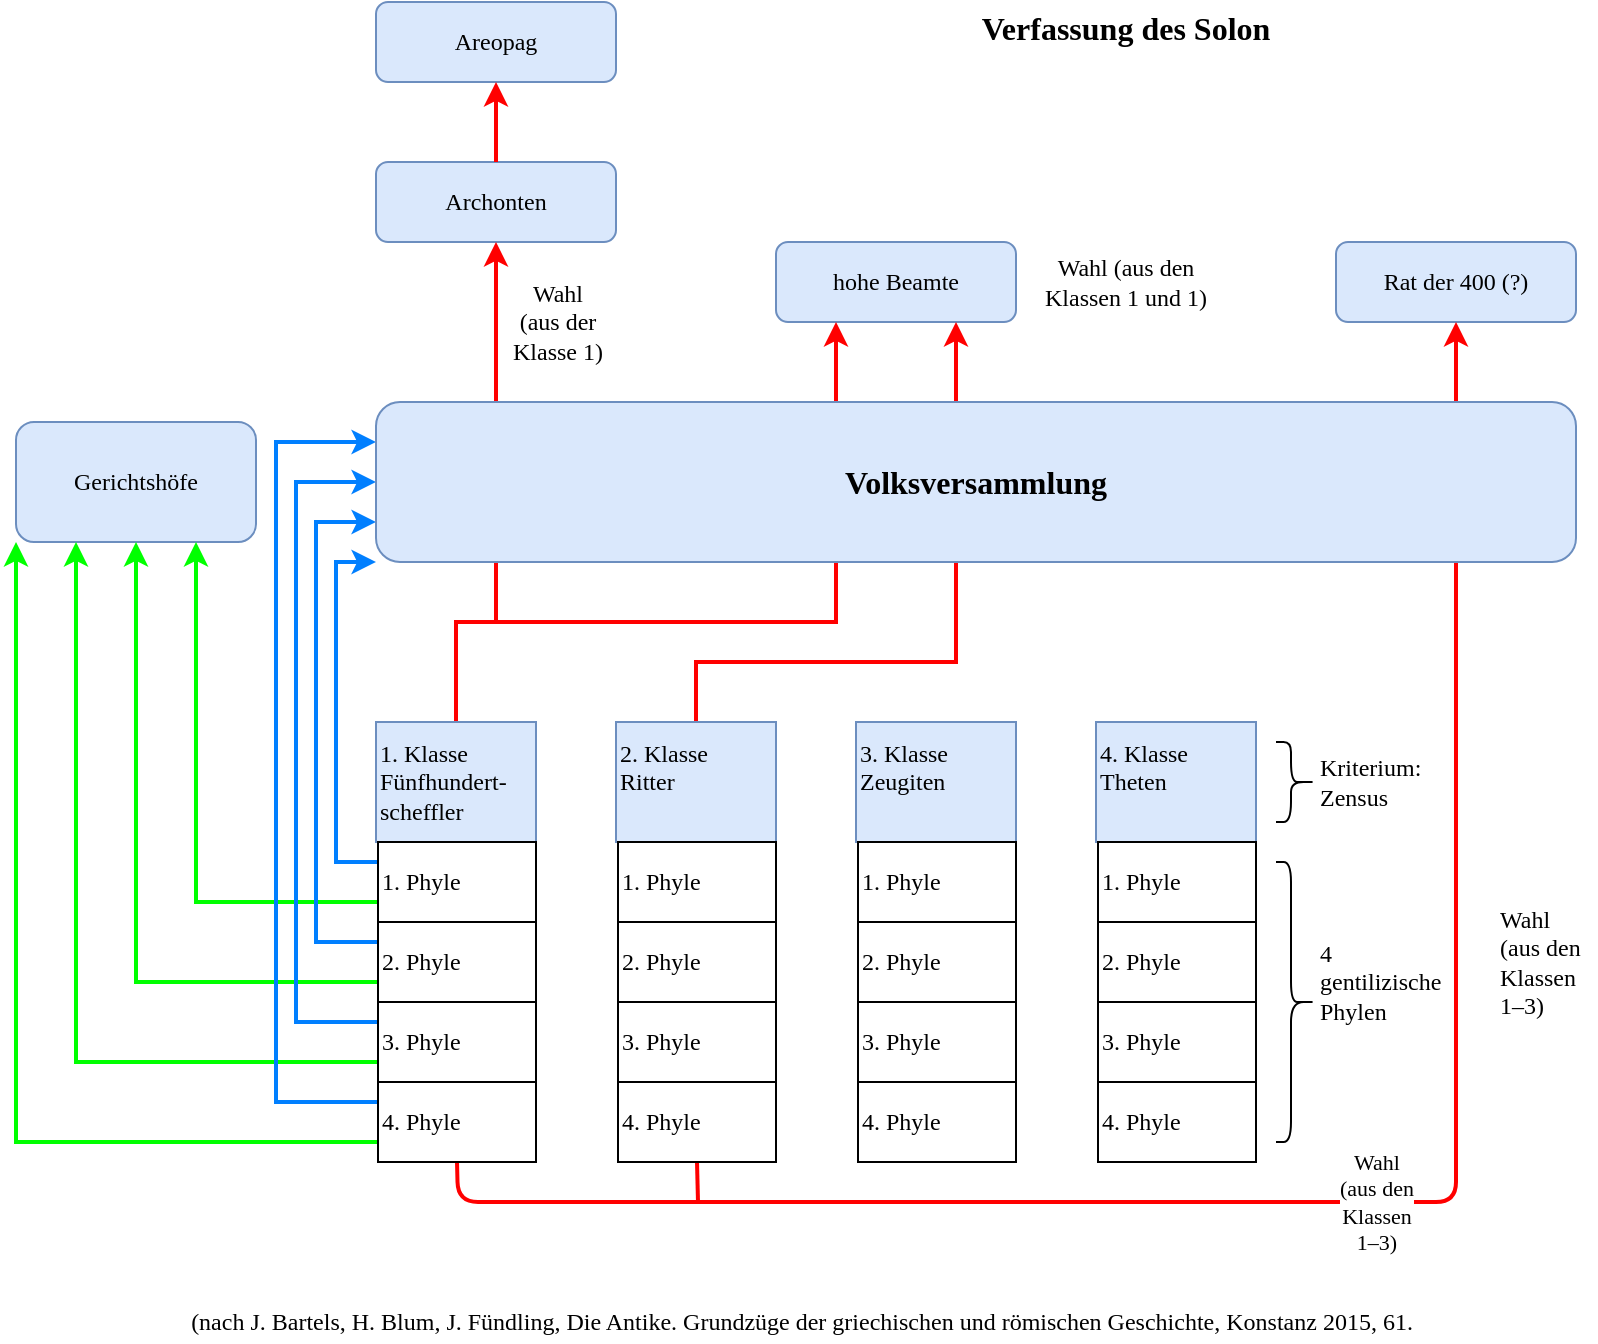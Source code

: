 <mxfile version="12.5.5" type="github">
  <diagram id="fYNWbl5dEz6fdRQuFGcw" name="Page-1">
    <mxGraphModel dx="1310" dy="723" grid="1" gridSize="10" guides="1" tooltips="1" connect="1" arrows="1" fold="1" page="1" pageScale="1" pageWidth="827" pageHeight="1169" math="0" shadow="0" extFonts="cardo^https://fonts.googleapis.com/css?family=cardo">
      <root>
        <mxCell id="0"/>
        <mxCell id="1" parent="0"/>
        <mxCell id="aebSaCIA7CeMU3WzUP2l-11" value="Gerichtshöfe" style="rounded=1;whiteSpace=wrap;html=1;fontFamily=cardo;fillColor=#dae8fc;strokeColor=#6c8ebf;" vertex="1" parent="1">
          <mxGeometry x="20" y="250" width="120" height="60" as="geometry"/>
        </mxCell>
        <mxCell id="aebSaCIA7CeMU3WzUP2l-12" value="Archonten" style="rounded=1;whiteSpace=wrap;html=1;fontFamily=cardo;fillColor=#dae8fc;strokeColor=#6c8ebf;" vertex="1" parent="1">
          <mxGeometry x="200" y="120" width="120" height="40" as="geometry"/>
        </mxCell>
        <mxCell id="aebSaCIA7CeMU3WzUP2l-13" value="Areopag" style="rounded=1;whiteSpace=wrap;html=1;fontFamily=cardo;fillColor=#dae8fc;strokeColor=#6c8ebf;" vertex="1" parent="1">
          <mxGeometry x="200" y="40" width="120" height="40" as="geometry"/>
        </mxCell>
        <mxCell id="aebSaCIA7CeMU3WzUP2l-14" value="" style="endArrow=classic;html=1;fontFamily=cardo;entryX=0.5;entryY=1;entryDx=0;entryDy=0;exitX=0.5;exitY=0;exitDx=0;exitDy=0;strokeWidth=2;strokeColor=#FF0000;" edge="1" parent="1" source="aebSaCIA7CeMU3WzUP2l-12" target="aebSaCIA7CeMU3WzUP2l-13">
          <mxGeometry width="50" height="50" relative="1" as="geometry">
            <mxPoint x="200" y="170" as="sourcePoint"/>
            <mxPoint x="250" y="120" as="targetPoint"/>
          </mxGeometry>
        </mxCell>
        <mxCell id="aebSaCIA7CeMU3WzUP2l-18" value="&lt;div&gt;Wahl&lt;/div&gt;&lt;div&gt;(aus der&lt;/div&gt;&lt;div&gt;Klasse 1)&lt;br&gt;&lt;/div&gt;" style="endArrow=classic;html=1;fontFamily=cardo;entryX=0.5;entryY=1;entryDx=0;entryDy=0;exitX=0.5;exitY=0;exitDx=0;exitDy=0;strokeColor=#FF0000;strokeWidth=2;rounded=0;" edge="1" parent="1" source="aebSaCIA7CeMU3WzUP2l-31" target="aebSaCIA7CeMU3WzUP2l-12">
          <mxGeometry width="50" height="50" relative="1" as="geometry">
            <mxPoint x="260" y="230" as="sourcePoint"/>
            <mxPoint x="240" y="200" as="targetPoint"/>
            <Array as="points">
              <mxPoint x="240" y="350"/>
              <mxPoint x="260" y="350"/>
            </Array>
          </mxGeometry>
        </mxCell>
        <mxCell id="aebSaCIA7CeMU3WzUP2l-20" value="&lt;div&gt;Wahl&lt;/div&gt;&lt;div&gt;(aus der Klasse 1)&lt;br&gt;&lt;/div&gt;" style="text;html=1;strokeColor=none;fillColor=none;align=center;verticalAlign=middle;whiteSpace=wrap;rounded=0;fontFamily=cardo;" vertex="1" parent="1">
          <mxGeometry x="261" y="190" width="60" height="20" as="geometry"/>
        </mxCell>
        <mxCell id="aebSaCIA7CeMU3WzUP2l-23" value="hohe Beamte" style="rounded=1;whiteSpace=wrap;html=1;fontFamily=cardo;fillColor=#dae8fc;strokeColor=#6c8ebf;" vertex="1" parent="1">
          <mxGeometry x="400" y="160" width="120" height="40" as="geometry"/>
        </mxCell>
        <mxCell id="aebSaCIA7CeMU3WzUP2l-24" value="&lt;div&gt;Wahl (aus den &lt;br&gt;&lt;/div&gt;&lt;div&gt;Klassen 1 und 1)&lt;br&gt;&lt;/div&gt;" style="text;html=1;strokeColor=none;fillColor=none;align=center;verticalAlign=middle;whiteSpace=wrap;rounded=0;fontFamily=cardo;" vertex="1" parent="1">
          <mxGeometry x="530" y="170" width="90" height="20" as="geometry"/>
        </mxCell>
        <mxCell id="aebSaCIA7CeMU3WzUP2l-25" value="Rat der 400 (?)" style="rounded=1;whiteSpace=wrap;html=1;fontFamily=cardo;fillColor=#dae8fc;strokeColor=#6c8ebf;" vertex="1" parent="1">
          <mxGeometry x="680" y="160" width="120" height="40" as="geometry"/>
        </mxCell>
        <mxCell id="aebSaCIA7CeMU3WzUP2l-66" style="edgeStyle=orthogonalEdgeStyle;rounded=0;orthogonalLoop=1;jettySize=auto;html=1;exitX=0.5;exitY=0;exitDx=0;exitDy=0;entryX=0.25;entryY=1;entryDx=0;entryDy=0;strokeColor=#FF0000;strokeWidth=2;fontFamily=cardo;" edge="1" parent="1" source="aebSaCIA7CeMU3WzUP2l-31" target="aebSaCIA7CeMU3WzUP2l-23">
          <mxGeometry relative="1" as="geometry">
            <Array as="points">
              <mxPoint x="240" y="350"/>
              <mxPoint x="430" y="350"/>
            </Array>
          </mxGeometry>
        </mxCell>
        <mxCell id="aebSaCIA7CeMU3WzUP2l-70" style="edgeStyle=orthogonalEdgeStyle;rounded=0;orthogonalLoop=1;jettySize=auto;html=1;exitX=0;exitY=0.75;exitDx=0;exitDy=0;entryX=0.75;entryY=1;entryDx=0;entryDy=0;strokeColor=#00FF00;strokeWidth=2;fontFamily=cardo;" edge="1" parent="1" source="aebSaCIA7CeMU3WzUP2l-32" target="aebSaCIA7CeMU3WzUP2l-11">
          <mxGeometry relative="1" as="geometry"/>
        </mxCell>
        <mxCell id="aebSaCIA7CeMU3WzUP2l-71" style="edgeStyle=orthogonalEdgeStyle;rounded=0;orthogonalLoop=1;jettySize=auto;html=1;exitX=0;exitY=0.25;exitDx=0;exitDy=0;entryX=0;entryY=1;entryDx=0;entryDy=0;strokeColor=#007FFF;strokeWidth=2;fontFamily=cardo;" edge="1" parent="1" source="aebSaCIA7CeMU3WzUP2l-32" target="aebSaCIA7CeMU3WzUP2l-10">
          <mxGeometry relative="1" as="geometry">
            <Array as="points">
              <mxPoint x="180" y="470"/>
              <mxPoint x="180" y="320"/>
            </Array>
          </mxGeometry>
        </mxCell>
        <mxCell id="aebSaCIA7CeMU3WzUP2l-69" style="edgeStyle=orthogonalEdgeStyle;rounded=0;orthogonalLoop=1;jettySize=auto;html=1;exitX=0;exitY=0.75;exitDx=0;exitDy=0;entryX=0.5;entryY=1;entryDx=0;entryDy=0;strokeColor=#00FF00;strokeWidth=2;fontFamily=cardo;" edge="1" parent="1" source="aebSaCIA7CeMU3WzUP2l-33" target="aebSaCIA7CeMU3WzUP2l-11">
          <mxGeometry relative="1" as="geometry"/>
        </mxCell>
        <mxCell id="aebSaCIA7CeMU3WzUP2l-72" style="edgeStyle=orthogonalEdgeStyle;rounded=0;orthogonalLoop=1;jettySize=auto;html=1;exitX=0;exitY=0.25;exitDx=0;exitDy=0;entryX=0;entryY=0.75;entryDx=0;entryDy=0;strokeColor=#007FFF;strokeWidth=2;fontFamily=cardo;" edge="1" parent="1" source="aebSaCIA7CeMU3WzUP2l-33" target="aebSaCIA7CeMU3WzUP2l-10">
          <mxGeometry relative="1" as="geometry">
            <Array as="points">
              <mxPoint x="170" y="510"/>
              <mxPoint x="170" y="300"/>
            </Array>
          </mxGeometry>
        </mxCell>
        <mxCell id="aebSaCIA7CeMU3WzUP2l-68" style="edgeStyle=orthogonalEdgeStyle;rounded=0;orthogonalLoop=1;jettySize=auto;html=1;exitX=0;exitY=0.75;exitDx=0;exitDy=0;entryX=0.25;entryY=1;entryDx=0;entryDy=0;strokeColor=#00FF00;strokeWidth=2;fontFamily=cardo;" edge="1" parent="1" source="aebSaCIA7CeMU3WzUP2l-34" target="aebSaCIA7CeMU3WzUP2l-11">
          <mxGeometry relative="1" as="geometry"/>
        </mxCell>
        <mxCell id="aebSaCIA7CeMU3WzUP2l-73" style="edgeStyle=orthogonalEdgeStyle;rounded=0;orthogonalLoop=1;jettySize=auto;html=1;exitX=0;exitY=0.25;exitDx=0;exitDy=0;entryX=0;entryY=0.5;entryDx=0;entryDy=0;strokeColor=#007FFF;strokeWidth=2;fontFamily=cardo;" edge="1" parent="1" source="aebSaCIA7CeMU3WzUP2l-34" target="aebSaCIA7CeMU3WzUP2l-10">
          <mxGeometry relative="1" as="geometry">
            <Array as="points">
              <mxPoint x="160" y="550"/>
              <mxPoint x="160" y="280"/>
            </Array>
          </mxGeometry>
        </mxCell>
        <mxCell id="aebSaCIA7CeMU3WzUP2l-67" style="edgeStyle=orthogonalEdgeStyle;rounded=0;orthogonalLoop=1;jettySize=auto;html=1;exitX=0;exitY=0.75;exitDx=0;exitDy=0;entryX=0;entryY=1;entryDx=0;entryDy=0;strokeColor=#00FF00;strokeWidth=2;fontFamily=cardo;" edge="1" parent="1" source="aebSaCIA7CeMU3WzUP2l-35" target="aebSaCIA7CeMU3WzUP2l-11">
          <mxGeometry relative="1" as="geometry"/>
        </mxCell>
        <mxCell id="aebSaCIA7CeMU3WzUP2l-74" style="edgeStyle=orthogonalEdgeStyle;rounded=0;orthogonalLoop=1;jettySize=auto;html=1;exitX=0;exitY=0.25;exitDx=0;exitDy=0;entryX=0;entryY=0.25;entryDx=0;entryDy=0;strokeColor=#007FFF;strokeWidth=2;fontFamily=cardo;" edge="1" parent="1" source="aebSaCIA7CeMU3WzUP2l-35" target="aebSaCIA7CeMU3WzUP2l-10">
          <mxGeometry relative="1" as="geometry">
            <Array as="points">
              <mxPoint x="150" y="590"/>
              <mxPoint x="150" y="260"/>
            </Array>
          </mxGeometry>
        </mxCell>
        <mxCell id="aebSaCIA7CeMU3WzUP2l-65" style="edgeStyle=orthogonalEdgeStyle;rounded=0;orthogonalLoop=1;jettySize=auto;html=1;exitX=0.5;exitY=0;exitDx=0;exitDy=0;entryX=0.75;entryY=1;entryDx=0;entryDy=0;strokeColor=#FF0000;strokeWidth=2;fontFamily=cardo;" edge="1" parent="1" source="aebSaCIA7CeMU3WzUP2l-36" target="aebSaCIA7CeMU3WzUP2l-23">
          <mxGeometry relative="1" as="geometry">
            <Array as="points">
              <mxPoint x="360" y="370"/>
              <mxPoint x="490" y="370"/>
            </Array>
          </mxGeometry>
        </mxCell>
        <mxCell id="aebSaCIA7CeMU3WzUP2l-51" value="&lt;div&gt;Wahl&lt;/div&gt;&lt;div&gt;(aus den &lt;br&gt;&lt;/div&gt;&lt;div&gt;Klassen&lt;/div&gt;&lt;div&gt;1–3)&lt;br&gt;&lt;/div&gt;" style="endArrow=classic;html=1;fontFamily=cardo;exitX=0.5;exitY=1;exitDx=0;exitDy=0;entryX=0.5;entryY=1;entryDx=0;entryDy=0;strokeColor=#FF0000;strokeWidth=2;" edge="1" parent="1" source="aebSaCIA7CeMU3WzUP2l-35" target="aebSaCIA7CeMU3WzUP2l-25">
          <mxGeometry width="50" height="50" relative="1" as="geometry">
            <mxPoint x="40" y="690" as="sourcePoint"/>
            <mxPoint x="90" y="640" as="targetPoint"/>
            <Array as="points">
              <mxPoint x="241" y="640"/>
              <mxPoint x="740" y="640"/>
            </Array>
          </mxGeometry>
        </mxCell>
        <mxCell id="aebSaCIA7CeMU3WzUP2l-53" value="" style="endArrow=none;html=1;fontFamily=cardo;entryX=0.5;entryY=1;entryDx=0;entryDy=0;strokeWidth=2;strokeColor=#FF0000;" edge="1" parent="1" target="aebSaCIA7CeMU3WzUP2l-40">
          <mxGeometry width="50" height="50" relative="1" as="geometry">
            <mxPoint x="361" y="640" as="sourcePoint"/>
            <mxPoint x="150" y="670" as="targetPoint"/>
          </mxGeometry>
        </mxCell>
        <mxCell id="aebSaCIA7CeMU3WzUP2l-54" value="" style="shape=curlyBracket;whiteSpace=wrap;html=1;rounded=1;fontFamily=cardo;size=0.625;rotation=-180;" vertex="1" parent="1">
          <mxGeometry x="650" y="470" width="20" height="140" as="geometry"/>
        </mxCell>
        <mxCell id="aebSaCIA7CeMU3WzUP2l-55" value="&lt;div align=&quot;left&quot;&gt;4&lt;/div&gt;&lt;div align=&quot;left&quot;&gt;gentilizische Phylen&lt;br&gt;&lt;/div&gt;" style="text;html=1;strokeColor=none;fillColor=none;align=left;verticalAlign=middle;whiteSpace=wrap;rounded=0;fontFamily=cardo;" vertex="1" parent="1">
          <mxGeometry x="670" y="490" width="40" height="80" as="geometry"/>
        </mxCell>
        <mxCell id="aebSaCIA7CeMU3WzUP2l-56" value="" style="shape=curlyBracket;whiteSpace=wrap;html=1;rounded=1;fontFamily=cardo;size=0.625;rotation=-180;" vertex="1" parent="1">
          <mxGeometry x="650" y="410" width="20" height="40" as="geometry"/>
        </mxCell>
        <mxCell id="aebSaCIA7CeMU3WzUP2l-59" value="&lt;div&gt;Kriterium:&lt;/div&gt;&lt;div&gt;Zensus&lt;br&gt;&lt;/div&gt;" style="text;html=1;strokeColor=none;fillColor=none;align=left;verticalAlign=middle;whiteSpace=wrap;rounded=0;fontFamily=cardo;" vertex="1" parent="1">
          <mxGeometry x="670" y="420" width="40" height="20" as="geometry"/>
        </mxCell>
        <mxCell id="aebSaCIA7CeMU3WzUP2l-62" value="&lt;div align=&quot;left&quot;&gt;Wahl&lt;/div&gt;&lt;div align=&quot;left&quot;&gt;(aus den&lt;/div&gt;&lt;div align=&quot;left&quot;&gt;Klassen 1–3)&lt;br&gt;&lt;/div&gt;" style="text;html=1;strokeColor=none;fillColor=none;align=left;verticalAlign=middle;whiteSpace=wrap;rounded=0;fontFamily=cardo;" vertex="1" parent="1">
          <mxGeometry x="760" y="510" width="50" height="20" as="geometry"/>
        </mxCell>
        <mxCell id="aebSaCIA7CeMU3WzUP2l-10" value="&lt;font style=&quot;font-size: 16px&quot;&gt;&lt;b&gt;Volksversammlung&lt;/b&gt;&lt;/font&gt;" style="rounded=1;whiteSpace=wrap;html=1;fontFamily=cardo;fillColor=#dae8fc;strokeColor=#6c8ebf;" vertex="1" parent="1">
          <mxGeometry x="200" y="240" width="600" height="80" as="geometry"/>
        </mxCell>
        <mxCell id="aebSaCIA7CeMU3WzUP2l-75" value="" style="group" vertex="1" connectable="0" parent="1">
          <mxGeometry x="560" y="400" width="80" height="220" as="geometry"/>
        </mxCell>
        <mxCell id="aebSaCIA7CeMU3WzUP2l-46" value="&lt;div&gt;4. Klasse&lt;/div&gt;&lt;div&gt;Theten&lt;br&gt;&lt;/div&gt;&lt;div&gt;&lt;br&gt;&lt;/div&gt;" style="rounded=0;whiteSpace=wrap;html=1;fontFamily=cardo;align=left;fillColor=#dae8fc;strokeColor=#6c8ebf;" vertex="1" parent="aebSaCIA7CeMU3WzUP2l-75">
          <mxGeometry width="80" height="60" as="geometry"/>
        </mxCell>
        <mxCell id="aebSaCIA7CeMU3WzUP2l-47" value="1. Phyle" style="rounded=0;whiteSpace=wrap;html=1;fontFamily=cardo;align=left;" vertex="1" parent="aebSaCIA7CeMU3WzUP2l-75">
          <mxGeometry x="1" y="60" width="79" height="40" as="geometry"/>
        </mxCell>
        <mxCell id="aebSaCIA7CeMU3WzUP2l-48" value="2. Phyle" style="rounded=0;whiteSpace=wrap;html=1;fontFamily=cardo;align=left;" vertex="1" parent="aebSaCIA7CeMU3WzUP2l-75">
          <mxGeometry x="1" y="100" width="79" height="40" as="geometry"/>
        </mxCell>
        <mxCell id="aebSaCIA7CeMU3WzUP2l-49" value="3. Phyle" style="rounded=0;whiteSpace=wrap;html=1;fontFamily=cardo;align=left;" vertex="1" parent="aebSaCIA7CeMU3WzUP2l-75">
          <mxGeometry x="1" y="140" width="79" height="40" as="geometry"/>
        </mxCell>
        <mxCell id="aebSaCIA7CeMU3WzUP2l-50" value="4. Phyle" style="rounded=0;whiteSpace=wrap;html=1;fontFamily=cardo;align=left;" vertex="1" parent="aebSaCIA7CeMU3WzUP2l-75">
          <mxGeometry x="1" y="180" width="79" height="40" as="geometry"/>
        </mxCell>
        <mxCell id="aebSaCIA7CeMU3WzUP2l-76" value="" style="group" vertex="1" connectable="0" parent="1">
          <mxGeometry x="440" y="400" width="80" height="220" as="geometry"/>
        </mxCell>
        <mxCell id="aebSaCIA7CeMU3WzUP2l-41" value="3. Klasse&lt;div&gt;Zeugiten&lt;br&gt;&lt;/div&gt;&lt;div&gt;&lt;br&gt;&lt;/div&gt;" style="rounded=0;whiteSpace=wrap;html=1;fontFamily=cardo;align=left;fillColor=#dae8fc;strokeColor=#6c8ebf;" vertex="1" parent="aebSaCIA7CeMU3WzUP2l-76">
          <mxGeometry width="80" height="60" as="geometry"/>
        </mxCell>
        <mxCell id="aebSaCIA7CeMU3WzUP2l-42" value="1. Phyle" style="rounded=0;whiteSpace=wrap;html=1;fontFamily=cardo;align=left;" vertex="1" parent="aebSaCIA7CeMU3WzUP2l-76">
          <mxGeometry x="1" y="60" width="79" height="40" as="geometry"/>
        </mxCell>
        <mxCell id="aebSaCIA7CeMU3WzUP2l-43" value="2. Phyle" style="rounded=0;whiteSpace=wrap;html=1;fontFamily=cardo;align=left;" vertex="1" parent="aebSaCIA7CeMU3WzUP2l-76">
          <mxGeometry x="1" y="100" width="79" height="40" as="geometry"/>
        </mxCell>
        <mxCell id="aebSaCIA7CeMU3WzUP2l-44" value="3. Phyle" style="rounded=0;whiteSpace=wrap;html=1;fontFamily=cardo;align=left;" vertex="1" parent="aebSaCIA7CeMU3WzUP2l-76">
          <mxGeometry x="1" y="140" width="79" height="40" as="geometry"/>
        </mxCell>
        <mxCell id="aebSaCIA7CeMU3WzUP2l-45" value="4. Phyle" style="rounded=0;whiteSpace=wrap;html=1;fontFamily=cardo;align=left;" vertex="1" parent="aebSaCIA7CeMU3WzUP2l-76">
          <mxGeometry x="1" y="180" width="79" height="40" as="geometry"/>
        </mxCell>
        <mxCell id="aebSaCIA7CeMU3WzUP2l-77" value="" style="group" vertex="1" connectable="0" parent="1">
          <mxGeometry x="320" y="400" width="80" height="220" as="geometry"/>
        </mxCell>
        <mxCell id="aebSaCIA7CeMU3WzUP2l-36" value="&lt;div&gt;2. Klasse&lt;/div&gt;&lt;div&gt;Ritter&lt;br&gt;&lt;/div&gt;&lt;div&gt;&lt;br&gt;&lt;/div&gt;" style="rounded=0;whiteSpace=wrap;html=1;fontFamily=cardo;align=left;fillColor=#dae8fc;strokeColor=#6c8ebf;" vertex="1" parent="aebSaCIA7CeMU3WzUP2l-77">
          <mxGeometry width="80" height="60" as="geometry"/>
        </mxCell>
        <mxCell id="aebSaCIA7CeMU3WzUP2l-37" value="1. Phyle" style="rounded=0;whiteSpace=wrap;html=1;fontFamily=cardo;align=left;" vertex="1" parent="aebSaCIA7CeMU3WzUP2l-77">
          <mxGeometry x="1" y="60" width="79" height="40" as="geometry"/>
        </mxCell>
        <mxCell id="aebSaCIA7CeMU3WzUP2l-38" value="2. Phyle" style="rounded=0;whiteSpace=wrap;html=1;fontFamily=cardo;align=left;" vertex="1" parent="aebSaCIA7CeMU3WzUP2l-77">
          <mxGeometry x="1" y="100" width="79" height="40" as="geometry"/>
        </mxCell>
        <mxCell id="aebSaCIA7CeMU3WzUP2l-39" value="3. Phyle" style="rounded=0;whiteSpace=wrap;html=1;fontFamily=cardo;align=left;" vertex="1" parent="aebSaCIA7CeMU3WzUP2l-77">
          <mxGeometry x="1" y="140" width="79" height="40" as="geometry"/>
        </mxCell>
        <mxCell id="aebSaCIA7CeMU3WzUP2l-40" value="4. Phyle" style="rounded=0;whiteSpace=wrap;html=1;fontFamily=cardo;align=left;" vertex="1" parent="aebSaCIA7CeMU3WzUP2l-77">
          <mxGeometry x="1" y="180" width="79" height="40" as="geometry"/>
        </mxCell>
        <mxCell id="aebSaCIA7CeMU3WzUP2l-78" value="" style="group" vertex="1" connectable="0" parent="1">
          <mxGeometry x="200" y="400" width="80" height="220" as="geometry"/>
        </mxCell>
        <mxCell id="aebSaCIA7CeMU3WzUP2l-31" value="&lt;div align=&quot;left&quot;&gt;1. Klasse&lt;/div&gt;&lt;div align=&quot;left&quot;&gt;Fünfhundert-&lt;/div&gt;&lt;div align=&quot;left&quot;&gt;scheffler&lt;br&gt;&lt;/div&gt;" style="rounded=0;whiteSpace=wrap;html=1;fontFamily=cardo;align=left;fillColor=#dae8fc;strokeColor=#6c8ebf;" vertex="1" parent="aebSaCIA7CeMU3WzUP2l-78">
          <mxGeometry width="80" height="60" as="geometry"/>
        </mxCell>
        <mxCell id="aebSaCIA7CeMU3WzUP2l-32" value="1. Phyle" style="rounded=0;whiteSpace=wrap;html=1;fontFamily=cardo;align=left;" vertex="1" parent="aebSaCIA7CeMU3WzUP2l-78">
          <mxGeometry x="1" y="60" width="79" height="40" as="geometry"/>
        </mxCell>
        <mxCell id="aebSaCIA7CeMU3WzUP2l-33" value="2. Phyle" style="rounded=0;whiteSpace=wrap;html=1;fontFamily=cardo;align=left;" vertex="1" parent="aebSaCIA7CeMU3WzUP2l-78">
          <mxGeometry x="1" y="100" width="79" height="40" as="geometry"/>
        </mxCell>
        <mxCell id="aebSaCIA7CeMU3WzUP2l-34" value="3. Phyle" style="rounded=0;whiteSpace=wrap;html=1;fontFamily=cardo;align=left;" vertex="1" parent="aebSaCIA7CeMU3WzUP2l-78">
          <mxGeometry x="1" y="140" width="79" height="40" as="geometry"/>
        </mxCell>
        <mxCell id="aebSaCIA7CeMU3WzUP2l-35" value="4. Phyle" style="rounded=0;whiteSpace=wrap;html=1;fontFamily=cardo;align=left;" vertex="1" parent="aebSaCIA7CeMU3WzUP2l-78">
          <mxGeometry x="1" y="180" width="79" height="40" as="geometry"/>
        </mxCell>
        <mxCell id="aebSaCIA7CeMU3WzUP2l-79" value="&lt;div&gt;(nach J. Bartels, H. Blum, J. Fündling, Die Antike. Grundzüge der griechischen und römischen Geschichte, Konstanz 2015, 61.&lt;br&gt;&lt;/div&gt;" style="text;html=1;strokeColor=none;fillColor=none;align=center;verticalAlign=middle;whiteSpace=wrap;rounded=0;fontFamily=cardo;" vertex="1" parent="1">
          <mxGeometry x="58.33" y="690" width="710" height="20" as="geometry"/>
        </mxCell>
        <mxCell id="aebSaCIA7CeMU3WzUP2l-80" value="&lt;b&gt;&lt;font style=&quot;font-size: 16px&quot;&gt;Verfassung des Solon&lt;br&gt;&lt;/font&gt;&lt;/b&gt;" style="text;html=1;strokeColor=none;fillColor=none;align=center;verticalAlign=middle;whiteSpace=wrap;rounded=0;fontFamily=cardo;" vertex="1" parent="1">
          <mxGeometry x="350" y="43.33" width="450" height="20" as="geometry"/>
        </mxCell>
      </root>
    </mxGraphModel>
  </diagram>
</mxfile>
